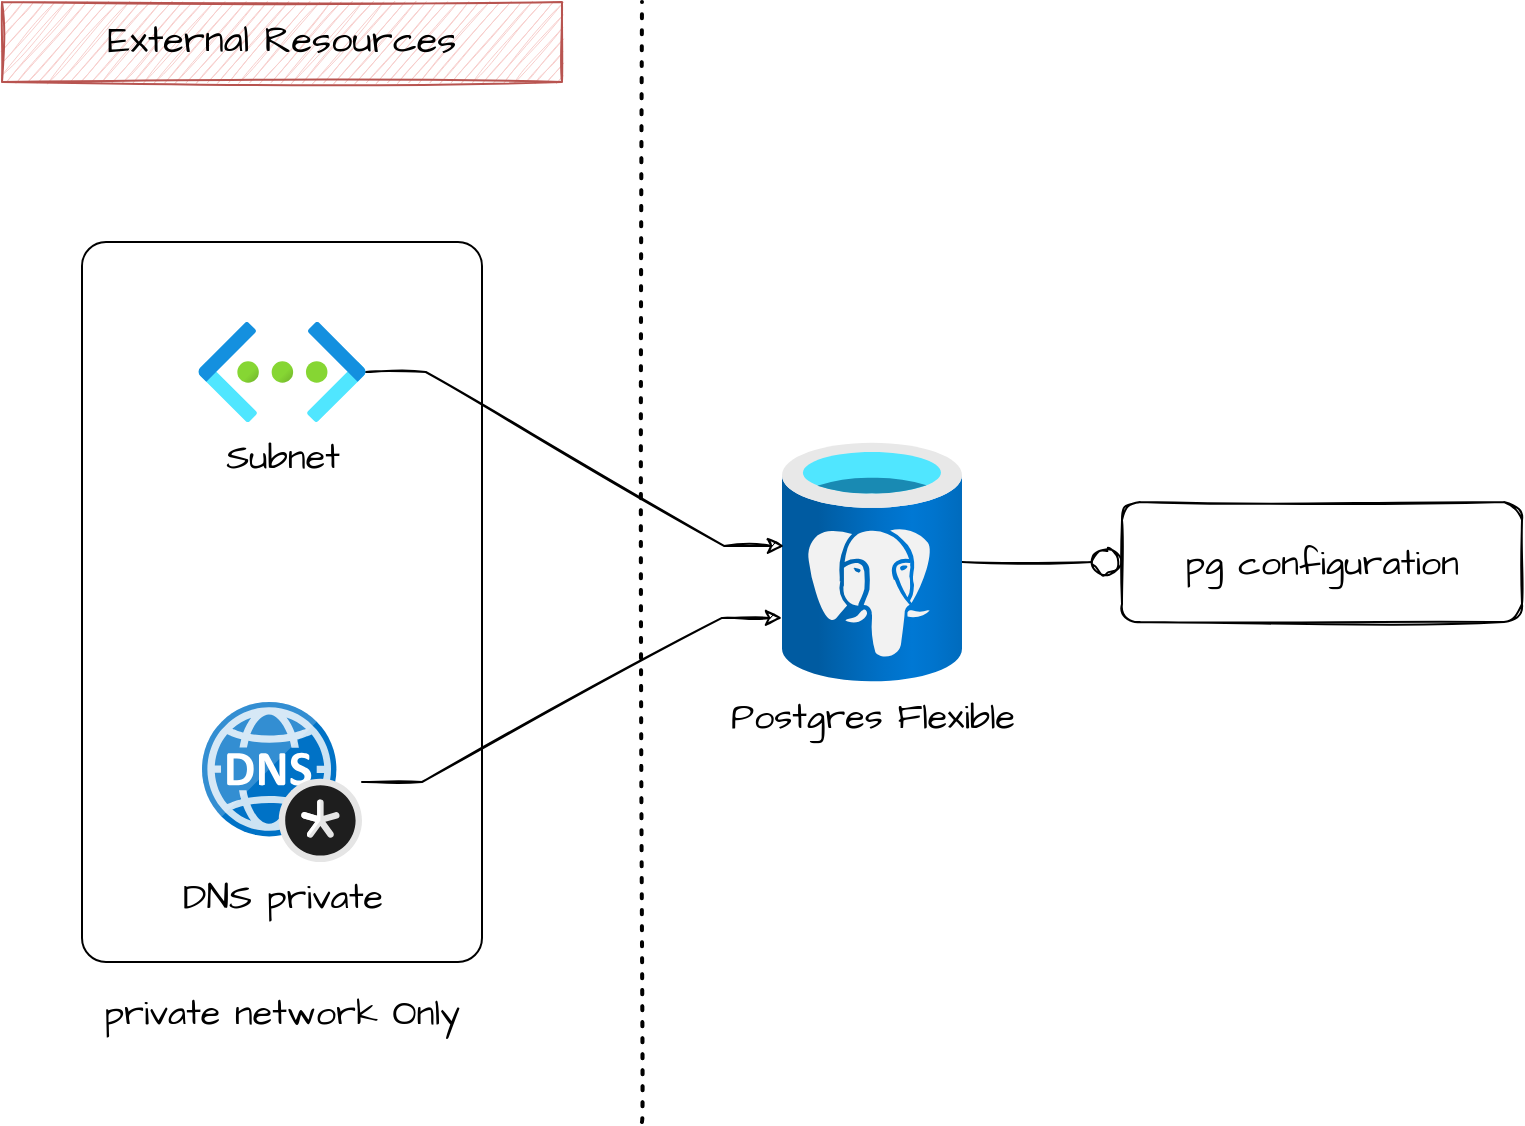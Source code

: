 <mxfile version="17.2.4" type="device"><diagram id="ozIA6NuR--no_rFxZAqq" name="Page-1"><mxGraphModel dx="1106" dy="852" grid="1" gridSize="10" guides="1" tooltips="1" connect="1" arrows="1" fold="1" page="1" pageScale="1" pageWidth="1654" pageHeight="1169" math="0" shadow="0"><root><mxCell id="0"/><mxCell id="1" parent="0"/><mxCell id="FpYqIjnqsLoFOxMsgBid-6" value="" style="rounded=1;whiteSpace=wrap;html=1;sketch=0;fontFamily=Architects Daughter;fontSource=https%3A%2F%2Ffonts.googleapis.com%2Fcss%3Ffamily%3DArchitects%2BDaughter;fontSize=18;arcSize=6;verticalAlign=bottom;" parent="1" vertex="1"><mxGeometry x="280" y="280" width="200" height="360" as="geometry"/></mxCell><mxCell id="L0Ls_BkQx3AYGmhW6QJo-21" value="" style="endArrow=none;dashed=1;html=1;dashPattern=1 3;strokeWidth=2;rounded=0;sketch=1;fontFamily=Architects Daughter;fontSource=https%3A%2F%2Ffonts.googleapis.com%2Fcss%3Ffamily%3DArchitects%2BDaughter;fontSize=15;curved=1;" parent="1" edge="1"><mxGeometry width="50" height="50" relative="1" as="geometry"><mxPoint x="560" y="720" as="sourcePoint"/><mxPoint x="560" y="160" as="targetPoint"/></mxGeometry></mxCell><mxCell id="L0Ls_BkQx3AYGmhW6QJo-39" value="External Resources" style="text;html=1;strokeColor=#b85450;fillColor=#f8cecc;align=center;verticalAlign=middle;whiteSpace=wrap;rounded=0;sketch=1;fontFamily=Architects Daughter;fontSource=https%3A%2F%2Ffonts.googleapis.com%2Fcss%3Ffamily%3DArchitects%2BDaughter;fontSize=19;" parent="1" vertex="1"><mxGeometry x="240" y="160" width="280" height="40" as="geometry"/></mxCell><mxCell id="fg2a1iWWiOtcHOtkPjWv-2" value="" style="edgeStyle=orthogonalEdgeStyle;rounded=0;orthogonalLoop=1;jettySize=auto;html=1;sketch=1;endArrow=circle;endFill=0;" edge="1" parent="1" source="FpYqIjnqsLoFOxMsgBid-1" target="fg2a1iWWiOtcHOtkPjWv-1"><mxGeometry relative="1" as="geometry"/></mxCell><mxCell id="FpYqIjnqsLoFOxMsgBid-1" value="Postgres Flexible" style="aspect=fixed;html=1;points=[];align=center;image;fontSize=18;image=img/lib/azure2/databases/Azure_Database_PostgreSQL_Server.svg;fontFamily=Architects Daughter;fontSource=https%3A%2F%2Ffonts.googleapis.com%2Fcss%3Ffamily%3DArchitects%2BDaughter;sketch=0;" parent="1" vertex="1"><mxGeometry x="630" y="380" width="90" height="120" as="geometry"/></mxCell><mxCell id="FpYqIjnqsLoFOxMsgBid-4" style="edgeStyle=entityRelationEdgeStyle;rounded=0;orthogonalLoop=1;jettySize=auto;html=1;entryX=0.011;entryY=0.433;entryDx=0;entryDy=0;entryPerimeter=0;fontFamily=Architects Daughter;fontSource=https%3A%2F%2Ffonts.googleapis.com%2Fcss%3Ffamily%3DArchitects%2BDaughter;fontSize=18;sketch=1;" parent="1" source="FpYqIjnqsLoFOxMsgBid-2" target="FpYqIjnqsLoFOxMsgBid-1" edge="1"><mxGeometry relative="1" as="geometry"/></mxCell><mxCell id="FpYqIjnqsLoFOxMsgBid-2" value="Subnet" style="aspect=fixed;html=1;points=[];align=center;image;fontSize=18;image=img/lib/azure2/networking/Virtual_Networks.svg;fontFamily=Architects Daughter;fontSource=https%3A%2F%2Ffonts.googleapis.com%2Fcss%3Ffamily%3DArchitects%2BDaughter;" parent="1" vertex="1"><mxGeometry x="338.13" y="320" width="83.75" height="50" as="geometry"/></mxCell><mxCell id="FpYqIjnqsLoFOxMsgBid-5" style="edgeStyle=entityRelationEdgeStyle;rounded=0;sketch=1;orthogonalLoop=1;jettySize=auto;html=1;entryX=0;entryY=0.733;entryDx=0;entryDy=0;entryPerimeter=0;fontFamily=Architects Daughter;fontSource=https%3A%2F%2Ffonts.googleapis.com%2Fcss%3Ffamily%3DArchitects%2BDaughter;fontSize=18;" parent="1" source="FpYqIjnqsLoFOxMsgBid-3" target="FpYqIjnqsLoFOxMsgBid-1" edge="1"><mxGeometry relative="1" as="geometry"/></mxCell><mxCell id="FpYqIjnqsLoFOxMsgBid-3" value="DNS private" style="sketch=0;aspect=fixed;html=1;points=[];align=center;image;fontSize=18;image=img/lib/mscae/DNS_Private_Zones.svg;fontFamily=Architects Daughter;fontSource=https%3A%2F%2Ffonts.googleapis.com%2Fcss%3Ffamily%3DArchitects%2BDaughter;" parent="1" vertex="1"><mxGeometry x="340" y="510" width="80" height="80" as="geometry"/></mxCell><mxCell id="FpYqIjnqsLoFOxMsgBid-7" value="private network Only" style="text;html=1;strokeColor=none;fillColor=none;align=center;verticalAlign=middle;whiteSpace=wrap;rounded=0;sketch=0;fontFamily=Architects Daughter;fontSource=https%3A%2F%2Ffonts.googleapis.com%2Fcss%3Ffamily%3DArchitects%2BDaughter;fontSize=18;" parent="1" vertex="1"><mxGeometry x="280" y="650" width="200" height="30" as="geometry"/></mxCell><mxCell id="fg2a1iWWiOtcHOtkPjWv-1" value="pg configuration" style="whiteSpace=wrap;html=1;fontSize=18;fontFamily=Architects Daughter;verticalAlign=middle;labelBackgroundColor=default;fontSource=https%3A%2F%2Ffonts.googleapis.com%2Fcss%3Ffamily%3DArchitects%2BDaughter;sketch=1;rounded=1;" vertex="1" parent="1"><mxGeometry x="800" y="410" width="200" height="60" as="geometry"/></mxCell></root></mxGraphModel></diagram></mxfile>